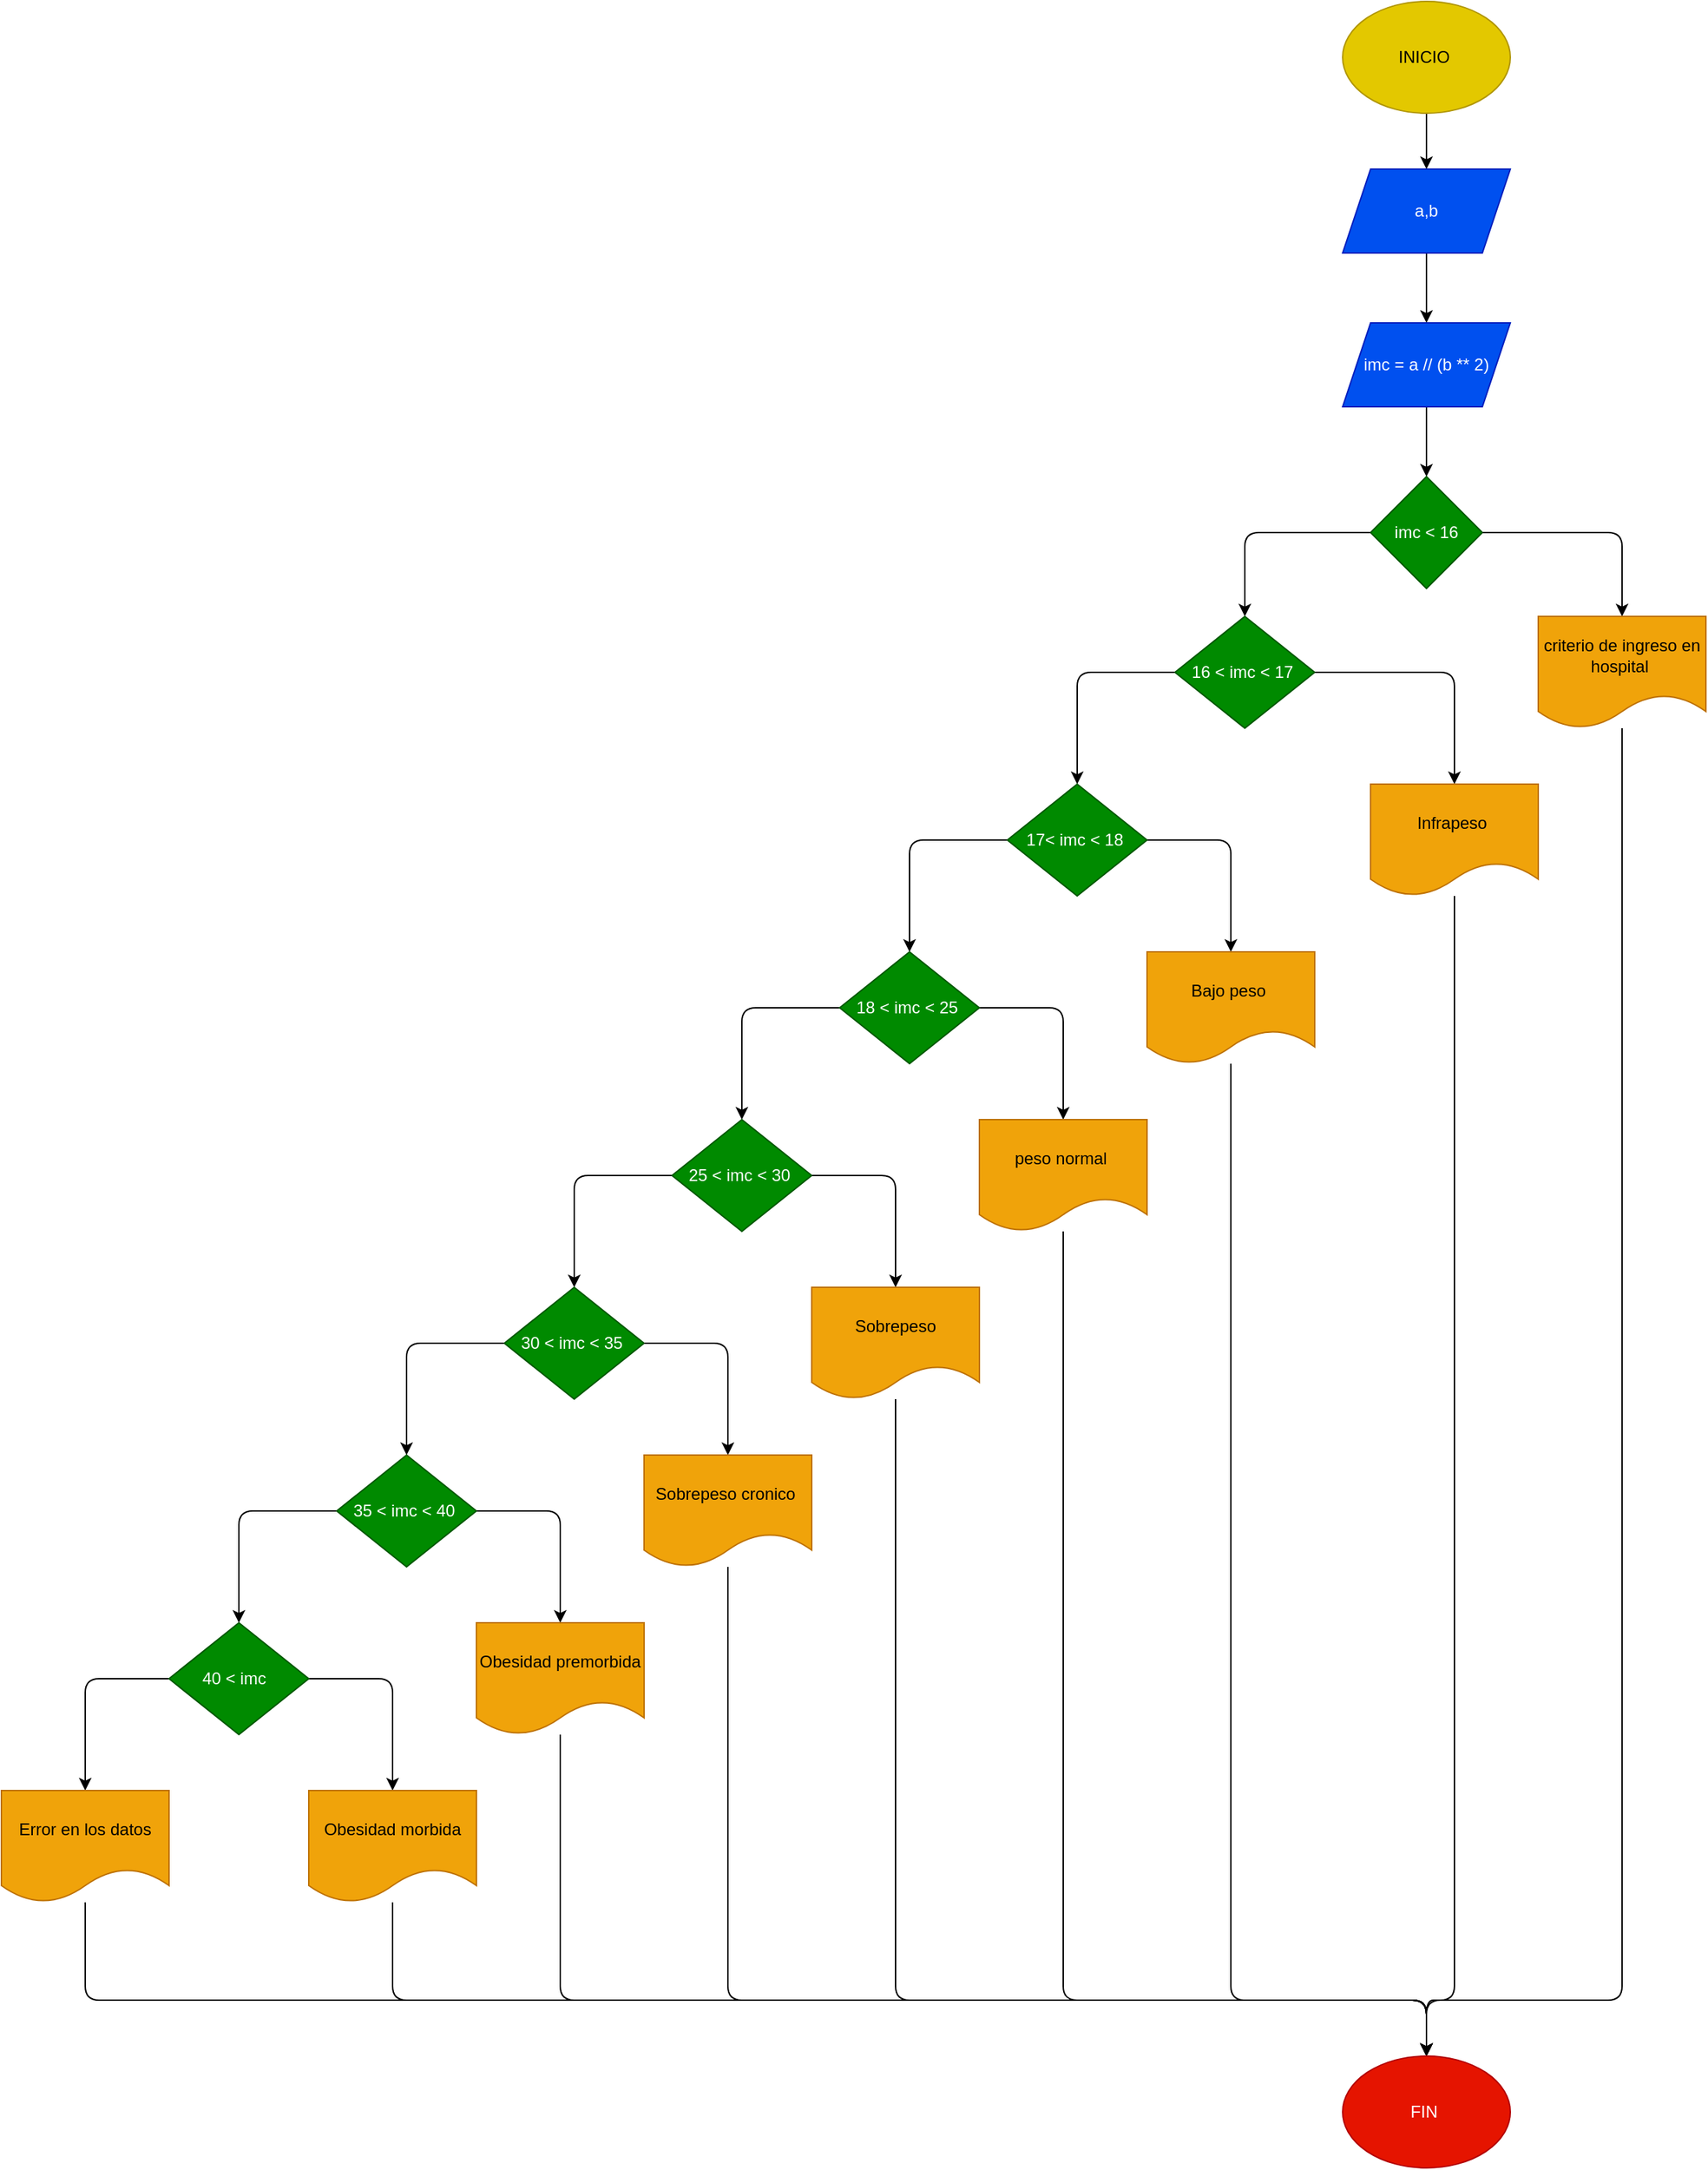 <mxfile>
    <diagram id="eD2PIvdRR1Ls6ylcsqvz" name="Page-1">
        <mxGraphModel dx="3205" dy="2165" grid="1" gridSize="10" guides="1" tooltips="1" connect="1" arrows="1" fold="1" page="1" pageScale="1" pageWidth="850" pageHeight="1100" math="0" shadow="0">
            <root>
                <mxCell id="0"/>
                <mxCell id="1" parent="0"/>
                <mxCell id="4" value="" style="edgeStyle=none;html=1;" edge="1" parent="1" source="2" target="3">
                    <mxGeometry relative="1" as="geometry"/>
                </mxCell>
                <mxCell id="2" value="INICIO&amp;nbsp;" style="ellipse;whiteSpace=wrap;html=1;fillColor=#e3c800;fontColor=#000000;strokeColor=#B09500;" vertex="1" parent="1">
                    <mxGeometry x="180" width="120" height="80" as="geometry"/>
                </mxCell>
                <mxCell id="7" value="" style="edgeStyle=none;html=1;" edge="1" parent="1" source="3" target="6">
                    <mxGeometry relative="1" as="geometry"/>
                </mxCell>
                <mxCell id="3" value="a,b" style="shape=parallelogram;perimeter=parallelogramPerimeter;whiteSpace=wrap;html=1;fixedSize=1;fillColor=#0050ef;fontColor=#ffffff;strokeColor=#001DBC;" vertex="1" parent="1">
                    <mxGeometry x="180" y="120" width="120" height="60" as="geometry"/>
                </mxCell>
                <mxCell id="9" style="edgeStyle=none;html=1;entryX=0.5;entryY=0;entryDx=0;entryDy=0;" edge="1" parent="1" source="6" target="8">
                    <mxGeometry relative="1" as="geometry"/>
                </mxCell>
                <mxCell id="6" value="imc = a // (b ** 2)" style="shape=parallelogram;perimeter=parallelogramPerimeter;whiteSpace=wrap;html=1;fixedSize=1;fillColor=#0050ef;fontColor=#ffffff;strokeColor=#001DBC;" vertex="1" parent="1">
                    <mxGeometry x="180" y="230" width="120" height="60" as="geometry"/>
                </mxCell>
                <mxCell id="11" value="" style="edgeStyle=none;html=1;" edge="1" parent="1" source="8" target="10">
                    <mxGeometry relative="1" as="geometry">
                        <Array as="points">
                            <mxPoint x="380" y="380"/>
                        </Array>
                    </mxGeometry>
                </mxCell>
                <mxCell id="13" value="" style="edgeStyle=none;html=1;" edge="1" parent="1" source="8" target="12">
                    <mxGeometry relative="1" as="geometry">
                        <Array as="points">
                            <mxPoint x="110" y="380"/>
                        </Array>
                    </mxGeometry>
                </mxCell>
                <mxCell id="8" value="imc &amp;lt; 16" style="rhombus;whiteSpace=wrap;html=1;fillColor=#008a00;fontColor=#ffffff;strokeColor=#005700;" vertex="1" parent="1">
                    <mxGeometry x="200" y="340" width="80" height="80" as="geometry"/>
                </mxCell>
                <mxCell id="43" style="edgeStyle=none;html=1;entryX=0.5;entryY=0;entryDx=0;entryDy=0;" edge="1" parent="1" source="10" target="42">
                    <mxGeometry relative="1" as="geometry">
                        <Array as="points">
                            <mxPoint x="380" y="1430"/>
                            <mxPoint x="240" y="1430"/>
                        </Array>
                    </mxGeometry>
                </mxCell>
                <mxCell id="10" value="criterio de ingreso en hospital&amp;nbsp;" style="shape=document;whiteSpace=wrap;html=1;boundedLbl=1;fillColor=#f0a30a;fontColor=#000000;strokeColor=#BD7000;" vertex="1" parent="1">
                    <mxGeometry x="320" y="440" width="120" height="80" as="geometry"/>
                </mxCell>
                <mxCell id="15" value="" style="edgeStyle=none;html=1;" edge="1" parent="1" source="12" target="14">
                    <mxGeometry relative="1" as="geometry">
                        <Array as="points">
                            <mxPoint x="260" y="480"/>
                        </Array>
                    </mxGeometry>
                </mxCell>
                <mxCell id="17" value="" style="edgeStyle=none;html=1;" edge="1" parent="1" source="12" target="16">
                    <mxGeometry relative="1" as="geometry">
                        <Array as="points">
                            <mxPoint x="-10" y="480"/>
                        </Array>
                    </mxGeometry>
                </mxCell>
                <mxCell id="12" value="16 &amp;lt; imc &amp;lt; 17&amp;nbsp;" style="rhombus;whiteSpace=wrap;html=1;fillColor=#008a00;fontColor=#ffffff;strokeColor=#005700;" vertex="1" parent="1">
                    <mxGeometry x="60" y="440" width="100" height="80" as="geometry"/>
                </mxCell>
                <mxCell id="44" style="edgeStyle=none;html=1;entryX=0.5;entryY=0;entryDx=0;entryDy=0;" edge="1" parent="1" source="14" target="42">
                    <mxGeometry relative="1" as="geometry">
                        <mxPoint x="260" y="1430" as="targetPoint"/>
                        <Array as="points">
                            <mxPoint x="260" y="1430"/>
                            <mxPoint x="240" y="1430"/>
                        </Array>
                    </mxGeometry>
                </mxCell>
                <mxCell id="14" value="Infrapeso&amp;nbsp;" style="shape=document;whiteSpace=wrap;html=1;boundedLbl=1;fillColor=#f0a30a;fontColor=#000000;strokeColor=#BD7000;" vertex="1" parent="1">
                    <mxGeometry x="200" y="560" width="120" height="80" as="geometry"/>
                </mxCell>
                <mxCell id="19" value="" style="edgeStyle=none;html=1;" edge="1" parent="1" source="16" target="18">
                    <mxGeometry relative="1" as="geometry">
                        <Array as="points">
                            <mxPoint x="100" y="600"/>
                        </Array>
                    </mxGeometry>
                </mxCell>
                <mxCell id="21" value="" style="edgeStyle=none;html=1;" edge="1" parent="1" source="16" target="20">
                    <mxGeometry relative="1" as="geometry">
                        <Array as="points">
                            <mxPoint x="-130" y="600"/>
                        </Array>
                    </mxGeometry>
                </mxCell>
                <mxCell id="16" value="17&amp;lt; imc &amp;lt; 18&amp;nbsp;" style="rhombus;whiteSpace=wrap;html=1;fillColor=#008a00;fontColor=#ffffff;strokeColor=#005700;" vertex="1" parent="1">
                    <mxGeometry x="-60" y="560" width="100" height="80" as="geometry"/>
                </mxCell>
                <mxCell id="45" style="edgeStyle=none;html=1;entryX=0.5;entryY=0;entryDx=0;entryDy=0;" edge="1" parent="1" source="18" target="42">
                    <mxGeometry relative="1" as="geometry">
                        <mxPoint x="150" y="970" as="targetPoint"/>
                        <Array as="points">
                            <mxPoint x="100" y="1430"/>
                            <mxPoint x="240" y="1430"/>
                        </Array>
                    </mxGeometry>
                </mxCell>
                <mxCell id="18" value="Bajo peso&amp;nbsp;" style="shape=document;whiteSpace=wrap;html=1;boundedLbl=1;fillColor=#f0a30a;fontColor=#000000;strokeColor=#BD7000;" vertex="1" parent="1">
                    <mxGeometry x="40" y="680" width="120" height="80" as="geometry"/>
                </mxCell>
                <mxCell id="23" value="" style="edgeStyle=none;html=1;" edge="1" parent="1" source="20" target="22">
                    <mxGeometry relative="1" as="geometry">
                        <Array as="points">
                            <mxPoint x="-20" y="720"/>
                        </Array>
                    </mxGeometry>
                </mxCell>
                <mxCell id="25" value="" style="edgeStyle=none;html=1;" edge="1" parent="1" source="20" target="24">
                    <mxGeometry relative="1" as="geometry">
                        <Array as="points">
                            <mxPoint x="-250" y="720"/>
                        </Array>
                    </mxGeometry>
                </mxCell>
                <mxCell id="20" value="18 &amp;lt; imc &amp;lt; 25&amp;nbsp;" style="rhombus;whiteSpace=wrap;html=1;fillColor=#008a00;fontColor=#ffffff;strokeColor=#005700;" vertex="1" parent="1">
                    <mxGeometry x="-180" y="680" width="100" height="80" as="geometry"/>
                </mxCell>
                <mxCell id="46" style="edgeStyle=none;html=1;entryX=0.5;entryY=0;entryDx=0;entryDy=0;" edge="1" parent="1" source="22" target="42">
                    <mxGeometry relative="1" as="geometry">
                        <Array as="points">
                            <mxPoint x="-20" y="1430"/>
                            <mxPoint x="240" y="1430"/>
                        </Array>
                    </mxGeometry>
                </mxCell>
                <mxCell id="22" value="peso normal&amp;nbsp;" style="shape=document;whiteSpace=wrap;html=1;boundedLbl=1;fillColor=#f0a30a;fontColor=#000000;strokeColor=#BD7000;" vertex="1" parent="1">
                    <mxGeometry x="-80" y="800" width="120" height="80" as="geometry"/>
                </mxCell>
                <mxCell id="27" value="" style="edgeStyle=none;html=1;" edge="1" parent="1" source="24" target="26">
                    <mxGeometry relative="1" as="geometry">
                        <Array as="points">
                            <mxPoint x="-140" y="840"/>
                        </Array>
                    </mxGeometry>
                </mxCell>
                <mxCell id="29" value="" style="edgeStyle=none;html=1;" edge="1" parent="1" source="24" target="28">
                    <mxGeometry relative="1" as="geometry">
                        <Array as="points">
                            <mxPoint x="-370" y="840"/>
                        </Array>
                    </mxGeometry>
                </mxCell>
                <mxCell id="24" value="25 &amp;lt; imc &amp;lt; 30&amp;nbsp;" style="rhombus;whiteSpace=wrap;html=1;fillColor=#008a00;fontColor=#ffffff;strokeColor=#005700;" vertex="1" parent="1">
                    <mxGeometry x="-300" y="800" width="100" height="80" as="geometry"/>
                </mxCell>
                <mxCell id="47" style="edgeStyle=none;html=1;entryX=0.5;entryY=0;entryDx=0;entryDy=0;" edge="1" parent="1" source="26" target="42">
                    <mxGeometry relative="1" as="geometry">
                        <Array as="points">
                            <mxPoint x="-140" y="1430"/>
                            <mxPoint x="240" y="1430"/>
                        </Array>
                    </mxGeometry>
                </mxCell>
                <mxCell id="26" value="Sobrepeso" style="shape=document;whiteSpace=wrap;html=1;boundedLbl=1;fillColor=#f0a30a;fontColor=#000000;strokeColor=#BD7000;" vertex="1" parent="1">
                    <mxGeometry x="-200" y="920" width="120" height="80" as="geometry"/>
                </mxCell>
                <mxCell id="31" value="" style="edgeStyle=none;html=1;" edge="1" parent="1" source="28" target="30">
                    <mxGeometry relative="1" as="geometry">
                        <Array as="points">
                            <mxPoint x="-260" y="960"/>
                        </Array>
                    </mxGeometry>
                </mxCell>
                <mxCell id="33" value="" style="edgeStyle=none;html=1;" edge="1" parent="1" source="28" target="32">
                    <mxGeometry relative="1" as="geometry">
                        <Array as="points">
                            <mxPoint x="-490" y="960"/>
                        </Array>
                    </mxGeometry>
                </mxCell>
                <mxCell id="28" value="30 &amp;lt; imc &amp;lt; 35&amp;nbsp;" style="rhombus;whiteSpace=wrap;html=1;fillColor=#008a00;fontColor=#ffffff;strokeColor=#005700;" vertex="1" parent="1">
                    <mxGeometry x="-420" y="920" width="100" height="80" as="geometry"/>
                </mxCell>
                <mxCell id="48" style="edgeStyle=none;html=1;entryX=0.5;entryY=0;entryDx=0;entryDy=0;" edge="1" parent="1" source="30" target="42">
                    <mxGeometry relative="1" as="geometry">
                        <Array as="points">
                            <mxPoint x="-260" y="1430"/>
                            <mxPoint x="240" y="1430"/>
                        </Array>
                    </mxGeometry>
                </mxCell>
                <mxCell id="30" value="Sobrepeso cronico&amp;nbsp;" style="shape=document;whiteSpace=wrap;html=1;boundedLbl=1;fillColor=#f0a30a;fontColor=#000000;strokeColor=#BD7000;" vertex="1" parent="1">
                    <mxGeometry x="-320" y="1040" width="120" height="80" as="geometry"/>
                </mxCell>
                <mxCell id="35" value="" style="edgeStyle=none;html=1;" edge="1" parent="1" source="32" target="34">
                    <mxGeometry relative="1" as="geometry">
                        <Array as="points">
                            <mxPoint x="-380" y="1080"/>
                        </Array>
                    </mxGeometry>
                </mxCell>
                <mxCell id="37" value="" style="edgeStyle=none;html=1;" edge="1" parent="1" source="32" target="36">
                    <mxGeometry relative="1" as="geometry">
                        <Array as="points">
                            <mxPoint x="-610" y="1080"/>
                        </Array>
                    </mxGeometry>
                </mxCell>
                <mxCell id="32" value="35 &amp;lt; imc &amp;lt; 40&amp;nbsp;" style="rhombus;whiteSpace=wrap;html=1;fillColor=#008a00;fontColor=#ffffff;strokeColor=#005700;" vertex="1" parent="1">
                    <mxGeometry x="-540" y="1040" width="100" height="80" as="geometry"/>
                </mxCell>
                <mxCell id="49" style="edgeStyle=none;html=1;entryX=0.5;entryY=0;entryDx=0;entryDy=0;" edge="1" parent="1" source="34" target="42">
                    <mxGeometry relative="1" as="geometry">
                        <mxPoint x="120" y="1460" as="targetPoint"/>
                        <Array as="points">
                            <mxPoint x="-380" y="1430"/>
                            <mxPoint x="80" y="1430"/>
                            <mxPoint x="240" y="1430"/>
                        </Array>
                    </mxGeometry>
                </mxCell>
                <mxCell id="34" value="Obesidad premorbida" style="shape=document;whiteSpace=wrap;html=1;boundedLbl=1;fillColor=#f0a30a;fontColor=#000000;strokeColor=#BD7000;" vertex="1" parent="1">
                    <mxGeometry x="-440" y="1160" width="120" height="80" as="geometry"/>
                </mxCell>
                <mxCell id="39" value="" style="edgeStyle=none;html=1;" edge="1" parent="1" source="36" target="38">
                    <mxGeometry relative="1" as="geometry">
                        <Array as="points">
                            <mxPoint x="-500" y="1200"/>
                        </Array>
                    </mxGeometry>
                </mxCell>
                <mxCell id="41" value="" style="edgeStyle=none;html=1;" edge="1" parent="1" source="36" target="40">
                    <mxGeometry relative="1" as="geometry">
                        <Array as="points">
                            <mxPoint x="-720" y="1200"/>
                        </Array>
                    </mxGeometry>
                </mxCell>
                <mxCell id="36" value="40 &amp;lt; imc&amp;nbsp;&amp;nbsp;" style="rhombus;whiteSpace=wrap;html=1;fillColor=#008a00;fontColor=#ffffff;strokeColor=#005700;" vertex="1" parent="1">
                    <mxGeometry x="-660" y="1160" width="100" height="80" as="geometry"/>
                </mxCell>
                <mxCell id="51" style="edgeStyle=none;html=1;entryX=0.5;entryY=0;entryDx=0;entryDy=0;" edge="1" parent="1" source="38" target="42">
                    <mxGeometry relative="1" as="geometry">
                        <mxPoint x="-70" y="1430" as="targetPoint"/>
                        <Array as="points">
                            <mxPoint x="-500" y="1430"/>
                            <mxPoint x="240" y="1430"/>
                        </Array>
                    </mxGeometry>
                </mxCell>
                <mxCell id="38" value="Obesidad morbida" style="shape=document;whiteSpace=wrap;html=1;boundedLbl=1;fillColor=#f0a30a;fontColor=#000000;strokeColor=#BD7000;" vertex="1" parent="1">
                    <mxGeometry x="-560" y="1280" width="120" height="80" as="geometry"/>
                </mxCell>
                <mxCell id="52" style="edgeStyle=none;html=1;entryX=0.5;entryY=0;entryDx=0;entryDy=0;" edge="1" parent="1" source="40" target="42">
                    <mxGeometry relative="1" as="geometry">
                        <mxPoint x="-360" y="1500" as="targetPoint"/>
                        <Array as="points">
                            <mxPoint x="-720" y="1430"/>
                            <mxPoint x="240" y="1430"/>
                        </Array>
                    </mxGeometry>
                </mxCell>
                <mxCell id="40" value="Error en los datos" style="shape=document;whiteSpace=wrap;html=1;boundedLbl=1;fillColor=#f0a30a;fontColor=#000000;strokeColor=#BD7000;" vertex="1" parent="1">
                    <mxGeometry x="-780" y="1280" width="120" height="80" as="geometry"/>
                </mxCell>
                <mxCell id="42" value="FIN&amp;nbsp;" style="ellipse;whiteSpace=wrap;html=1;fillColor=#e51400;fontColor=#ffffff;strokeColor=#B20000;" vertex="1" parent="1">
                    <mxGeometry x="180" y="1470" width="120" height="80" as="geometry"/>
                </mxCell>
            </root>
        </mxGraphModel>
    </diagram>
</mxfile>